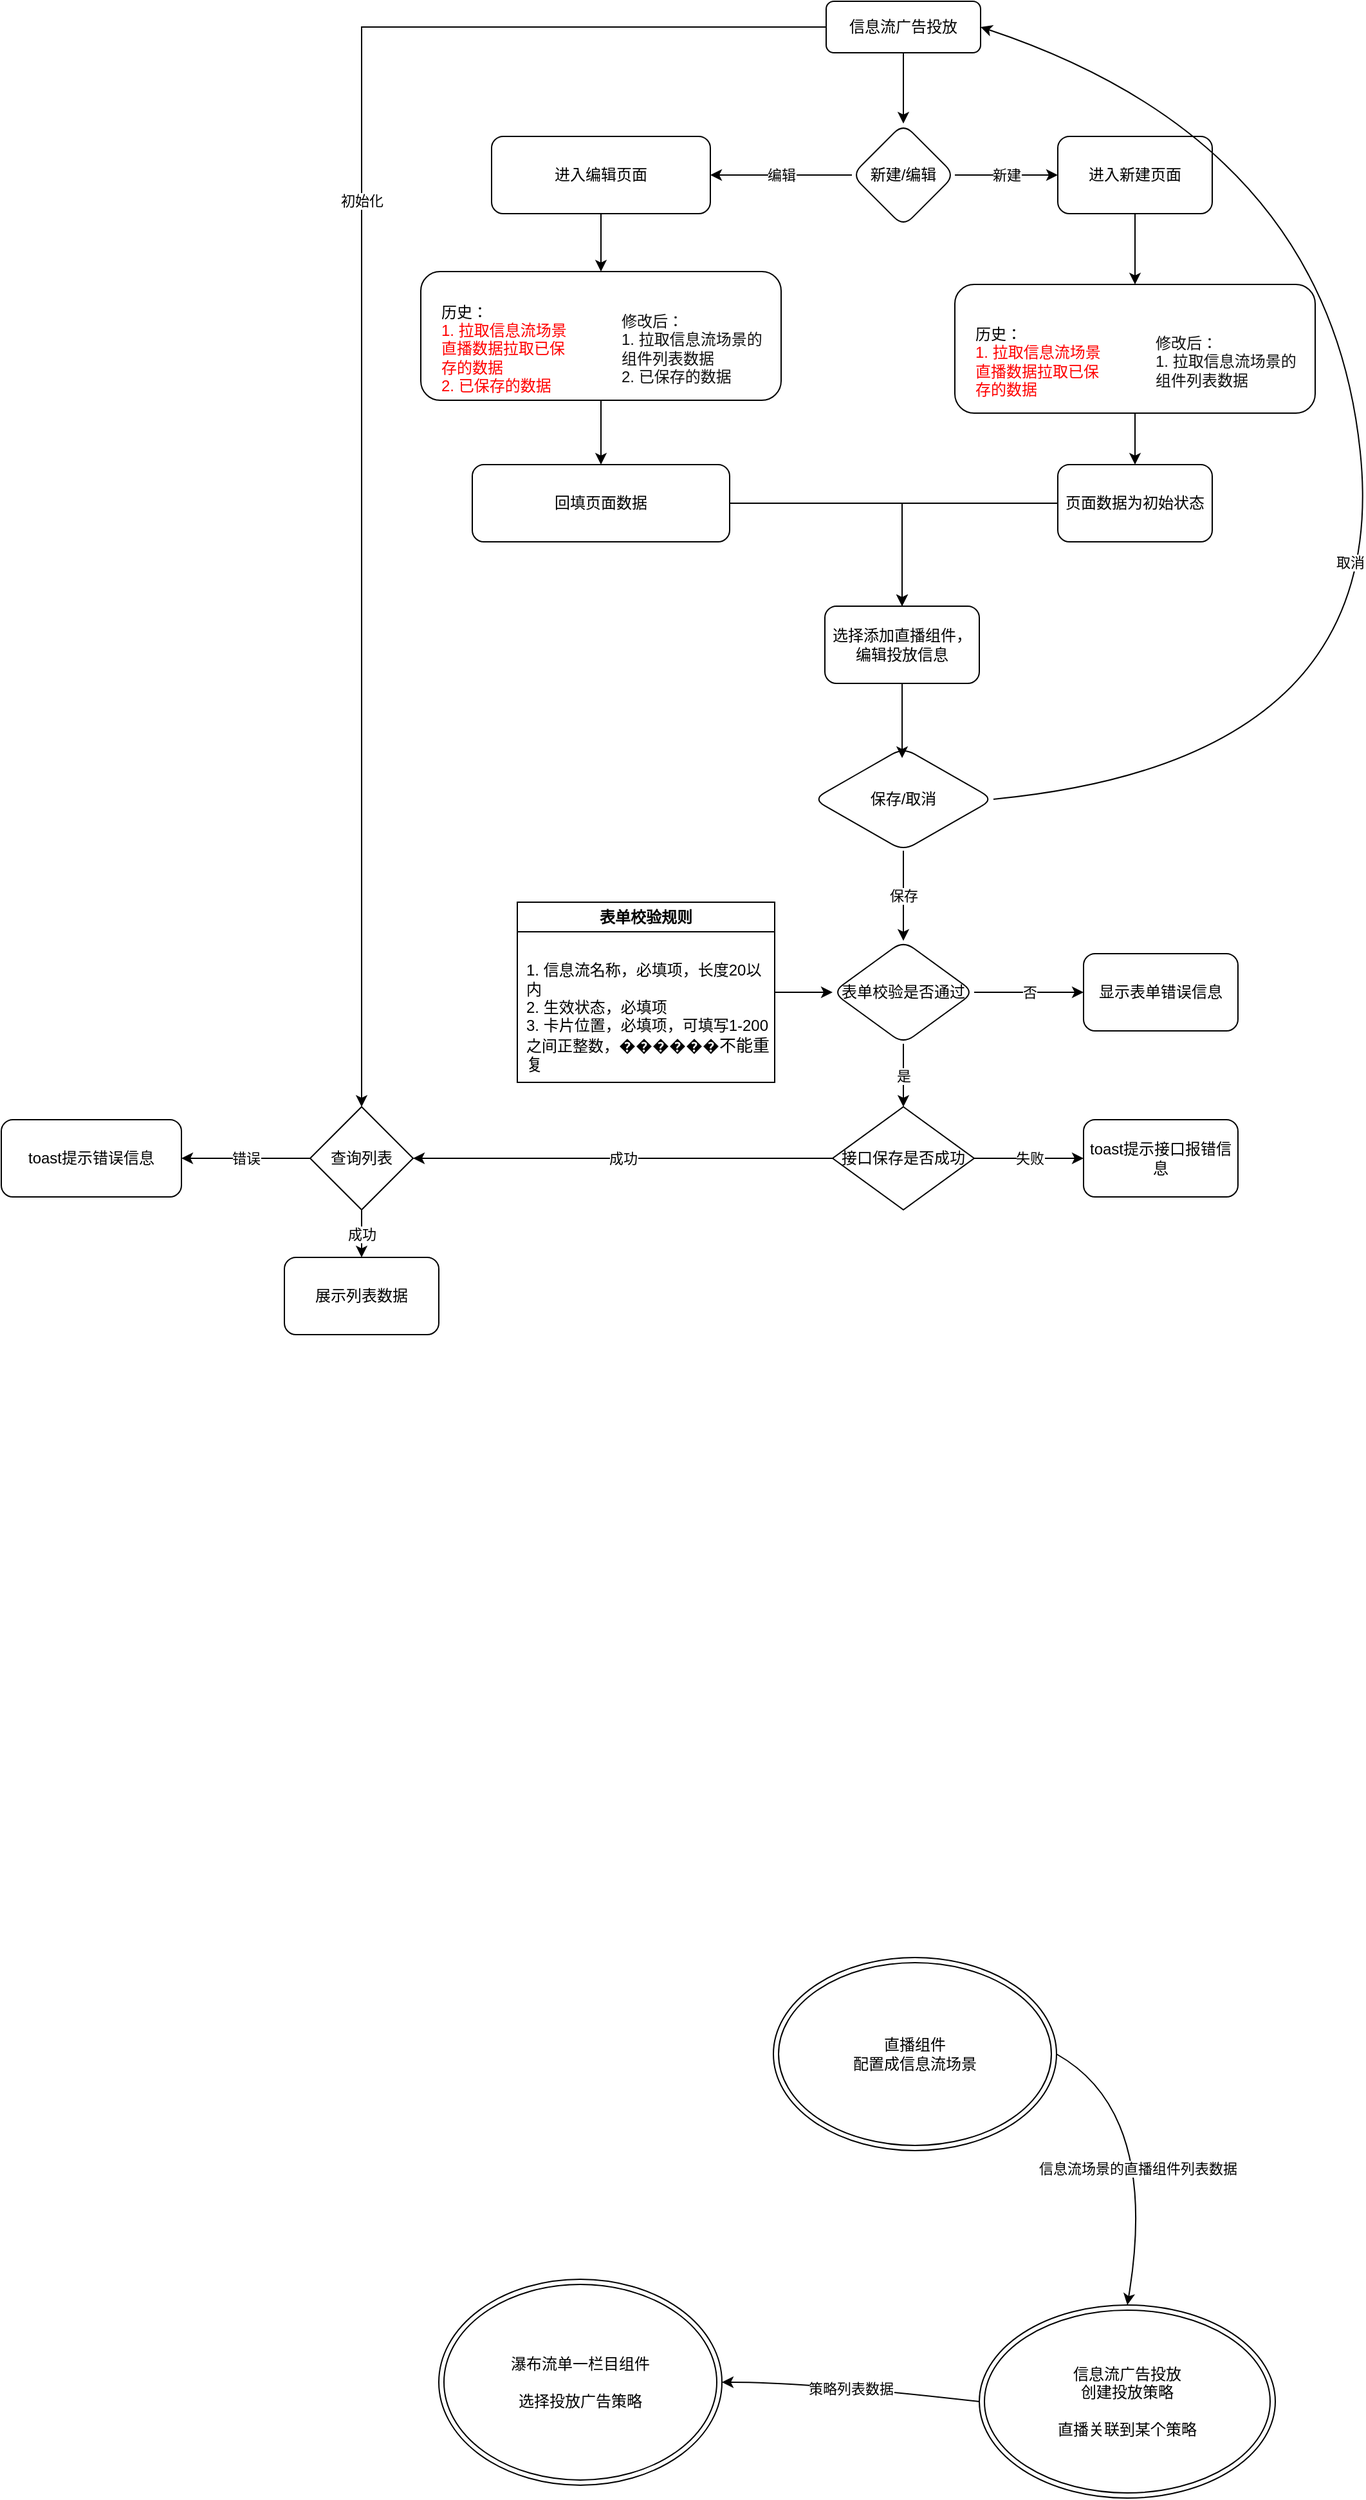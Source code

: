 <mxfile version="24.0.7" type="github">
  <diagram name="第 1 页" id="ZKq8zXLXk0dnEt4Aoh0s">
    <mxGraphModel dx="2261" dy="1927" grid="1" gridSize="10" guides="1" tooltips="1" connect="1" arrows="1" fold="1" page="1" pageScale="1" pageWidth="827" pageHeight="1169" math="0" shadow="0">
      <root>
        <mxCell id="0" />
        <mxCell id="1" parent="0" />
        <mxCell id="HDhsPYsPphgY9-StyKDm-29" value="直播组件&lt;br&gt;配置成信息流场景" style="ellipse;shape=doubleEllipse;whiteSpace=wrap;html=1;" parent="1" vertex="1">
          <mxGeometry x="349" y="1070" width="220" height="150" as="geometry" />
        </mxCell>
        <mxCell id="HDhsPYsPphgY9-StyKDm-30" value="瀑布流单一栏目组件&lt;br&gt;&lt;br&gt;选择投放广告策略" style="ellipse;shape=doubleEllipse;whiteSpace=wrap;html=1;" parent="1" vertex="1">
          <mxGeometry x="89" y="1320" width="220" height="160" as="geometry" />
        </mxCell>
        <mxCell id="HDhsPYsPphgY9-StyKDm-31" value="信息流广告投放&lt;br&gt;创建投放策略&lt;br&gt;&lt;br&gt;直播关联到某个策略" style="ellipse;shape=doubleEllipse;whiteSpace=wrap;html=1;verticalAlign=middle;" parent="1" vertex="1">
          <mxGeometry x="509" y="1340" width="230" height="150" as="geometry" />
        </mxCell>
        <mxCell id="HDhsPYsPphgY9-StyKDm-35" value="" style="curved=1;endArrow=classic;html=1;rounded=0;exitX=1;exitY=0.5;exitDx=0;exitDy=0;entryX=0.5;entryY=0;entryDx=0;entryDy=0;" parent="1" source="HDhsPYsPphgY9-StyKDm-29" target="HDhsPYsPphgY9-StyKDm-31" edge="1">
          <mxGeometry width="50" height="50" relative="1" as="geometry">
            <mxPoint x="649" y="1240" as="sourcePoint" />
            <mxPoint x="699" y="1190" as="targetPoint" />
            <Array as="points">
              <mxPoint x="649" y="1190" />
            </Array>
          </mxGeometry>
        </mxCell>
        <mxCell id="HDhsPYsPphgY9-StyKDm-41" value="信息流场景的直播组件列表数据" style="edgeLabel;html=1;align=center;verticalAlign=middle;resizable=0;points=[];" parent="HDhsPYsPphgY9-StyKDm-35" vertex="1" connectable="0">
          <mxGeometry x="0.127" y="-10" relative="1" as="geometry">
            <mxPoint as="offset" />
          </mxGeometry>
        </mxCell>
        <mxCell id="HDhsPYsPphgY9-StyKDm-38" value="" style="curved=1;endArrow=classic;html=1;rounded=0;entryX=1;entryY=0.5;entryDx=0;entryDy=0;exitX=0;exitY=0.5;exitDx=0;exitDy=0;" parent="1" source="HDhsPYsPphgY9-StyKDm-31" target="HDhsPYsPphgY9-StyKDm-30" edge="1">
          <mxGeometry width="50" height="50" relative="1" as="geometry">
            <mxPoint x="379" y="1450" as="sourcePoint" />
            <mxPoint x="429" y="1400" as="targetPoint" />
            <Array as="points">
              <mxPoint x="379" y="1400" />
            </Array>
          </mxGeometry>
        </mxCell>
        <mxCell id="HDhsPYsPphgY9-StyKDm-39" value="策略列表数据" style="edgeLabel;html=1;align=center;verticalAlign=middle;resizable=0;points=[];" parent="HDhsPYsPphgY9-StyKDm-38" vertex="1" connectable="0">
          <mxGeometry x="0.001" y="2" relative="1" as="geometry">
            <mxPoint y="-1" as="offset" />
          </mxGeometry>
        </mxCell>
        <mxCell id="HDhsPYsPphgY9-StyKDm-42" value="" style="edgeStyle=orthogonalEdgeStyle;rounded=0;orthogonalLoop=1;jettySize=auto;html=1;exitX=0.5;exitY=1;exitDx=0;exitDy=0;" parent="1" source="HDhsPYsPphgY9-StyKDm-45" target="HDhsPYsPphgY9-StyKDm-43" edge="1">
          <mxGeometry relative="1" as="geometry" />
        </mxCell>
        <mxCell id="HDhsPYsPphgY9-StyKDm-43" value="新建/编辑" style="rhombus;whiteSpace=wrap;html=1;rounded=1;glass=0;strokeWidth=1;shadow=0;" parent="1" vertex="1">
          <mxGeometry x="410" y="-355" width="80" height="80" as="geometry" />
        </mxCell>
        <mxCell id="tivRlDreGtwidWBfeTLz-107" value="" style="edgeStyle=orthogonalEdgeStyle;rounded=0;orthogonalLoop=1;jettySize=auto;html=1;" edge="1" parent="1" source="HDhsPYsPphgY9-StyKDm-44" target="tivRlDreGtwidWBfeTLz-104">
          <mxGeometry relative="1" as="geometry" />
        </mxCell>
        <mxCell id="HDhsPYsPphgY9-StyKDm-44" value="进入新建页面" style="rounded=1;whiteSpace=wrap;html=1;glass=0;strokeWidth=1;shadow=0;" parent="1" vertex="1">
          <mxGeometry x="570" y="-345" width="120" height="60" as="geometry" />
        </mxCell>
        <mxCell id="HDhsPYsPphgY9-StyKDm-100" style="edgeStyle=orthogonalEdgeStyle;rounded=0;orthogonalLoop=1;jettySize=auto;html=1;entryX=0.5;entryY=0;entryDx=0;entryDy=0;" parent="1" source="HDhsPYsPphgY9-StyKDm-45" target="HDhsPYsPphgY9-StyKDm-55" edge="1">
          <mxGeometry relative="1" as="geometry">
            <mxPoint x="50" y="-40" as="targetPoint" />
          </mxGeometry>
        </mxCell>
        <mxCell id="HDhsPYsPphgY9-StyKDm-102" value="初始化" style="edgeLabel;html=1;align=center;verticalAlign=middle;resizable=0;points=[];" parent="HDhsPYsPphgY9-StyKDm-100" vertex="1" connectable="0">
          <mxGeometry x="-0.173" relative="1" as="geometry">
            <mxPoint as="offset" />
          </mxGeometry>
        </mxCell>
        <mxCell id="HDhsPYsPphgY9-StyKDm-45" value="信息流广告投放" style="rounded=1;whiteSpace=wrap;html=1;fontSize=12;glass=0;strokeWidth=1;shadow=0;" parent="1" vertex="1">
          <mxGeometry x="390" y="-450" width="120" height="40" as="geometry" />
        </mxCell>
        <mxCell id="tivRlDreGtwidWBfeTLz-101" value="" style="edgeStyle=orthogonalEdgeStyle;rounded=0;orthogonalLoop=1;jettySize=auto;html=1;" edge="1" parent="1" source="HDhsPYsPphgY9-StyKDm-46" target="tivRlDreGtwidWBfeTLz-94">
          <mxGeometry relative="1" as="geometry" />
        </mxCell>
        <mxCell id="HDhsPYsPphgY9-StyKDm-46" value="进入编辑页面" style="rounded=1;whiteSpace=wrap;html=1;glass=0;strokeWidth=1;shadow=0;" parent="1" vertex="1">
          <mxGeometry x="130" y="-345" width="170" height="60" as="geometry" />
        </mxCell>
        <mxCell id="HDhsPYsPphgY9-StyKDm-47" value="保存/取消" style="rhombus;whiteSpace=wrap;html=1;rounded=1;glass=0;strokeWidth=1;shadow=0;" parent="1" vertex="1">
          <mxGeometry x="380" y="130" width="140" height="80" as="geometry" />
        </mxCell>
        <mxCell id="HDhsPYsPphgY9-StyKDm-48" value="表单校验是否通过" style="rhombus;whiteSpace=wrap;html=1;rounded=1;glass=0;strokeWidth=1;shadow=0;" parent="1" vertex="1">
          <mxGeometry x="395" y="280" width="110" height="80" as="geometry" />
        </mxCell>
        <mxCell id="HDhsPYsPphgY9-StyKDm-49" value="接口保存是否成功" style="rhombus;whiteSpace=wrap;html=1;" parent="1" vertex="1">
          <mxGeometry x="395" y="409" width="110" height="80" as="geometry" />
        </mxCell>
        <mxCell id="HDhsPYsPphgY9-StyKDm-51" value="显示表单错误信息" style="whiteSpace=wrap;html=1;rounded=1;glass=0;strokeWidth=1;shadow=0;" parent="1" vertex="1">
          <mxGeometry x="590" y="290" width="120" height="60" as="geometry" />
        </mxCell>
        <mxCell id="HDhsPYsPphgY9-StyKDm-52" value="toast提示接口报错信息" style="rounded=1;whiteSpace=wrap;html=1;" parent="1" vertex="1">
          <mxGeometry x="590" y="419" width="120" height="60" as="geometry" />
        </mxCell>
        <mxCell id="HDhsPYsPphgY9-StyKDm-55" value="查询列表" style="rhombus;whiteSpace=wrap;html=1;" parent="1" vertex="1">
          <mxGeometry x="-11" y="409" width="80" height="80" as="geometry" />
        </mxCell>
        <mxCell id="HDhsPYsPphgY9-StyKDm-56" value="toast提示错误信息" style="whiteSpace=wrap;html=1;rounded=1;" parent="1" vertex="1">
          <mxGeometry x="-251" y="419" width="140" height="60" as="geometry" />
        </mxCell>
        <mxCell id="HDhsPYsPphgY9-StyKDm-57" value="展示列表数据" style="rounded=1;whiteSpace=wrap;html=1;" parent="1" vertex="1">
          <mxGeometry x="-31" y="526" width="120" height="60" as="geometry" />
        </mxCell>
        <mxCell id="HDhsPYsPphgY9-StyKDm-58" value="" style="endArrow=classic;html=1;rounded=0;edgeStyle=orthogonalEdgeStyle;exitX=0;exitY=0.5;exitDx=0;exitDy=0;entryX=1;entryY=0.5;entryDx=0;entryDy=0;" parent="1" source="HDhsPYsPphgY9-StyKDm-55" target="HDhsPYsPphgY9-StyKDm-56" edge="1">
          <mxGeometry relative="1" as="geometry">
            <mxPoint x="289" y="356" as="sourcePoint" />
            <mxPoint x="369" y="356" as="targetPoint" />
          </mxGeometry>
        </mxCell>
        <mxCell id="HDhsPYsPphgY9-StyKDm-59" value="错误" style="edgeLabel;resizable=0;html=1;align=center;verticalAlign=middle;" parent="HDhsPYsPphgY9-StyKDm-58" connectable="0" vertex="1">
          <mxGeometry relative="1" as="geometry" />
        </mxCell>
        <mxCell id="HDhsPYsPphgY9-StyKDm-60" value="" style="endArrow=classic;html=1;rounded=0;edgeStyle=orthogonalEdgeStyle;exitX=0.5;exitY=1;exitDx=0;exitDy=0;entryX=0.5;entryY=0;entryDx=0;entryDy=0;" parent="1" source="HDhsPYsPphgY9-StyKDm-55" target="HDhsPYsPphgY9-StyKDm-57" edge="1">
          <mxGeometry relative="1" as="geometry">
            <mxPoint x="289" y="356" as="sourcePoint" />
            <mxPoint x="389" y="356" as="targetPoint" />
          </mxGeometry>
        </mxCell>
        <mxCell id="HDhsPYsPphgY9-StyKDm-61" value="成功" style="edgeLabel;resizable=0;html=1;align=center;verticalAlign=middle;" parent="HDhsPYsPphgY9-StyKDm-60" connectable="0" vertex="1">
          <mxGeometry relative="1" as="geometry" />
        </mxCell>
        <mxCell id="HDhsPYsPphgY9-StyKDm-62" value="" style="endArrow=classic;html=1;rounded=0;edgeStyle=orthogonalEdgeStyle;exitX=0;exitY=0.5;exitDx=0;exitDy=0;entryX=1;entryY=0.5;entryDx=0;entryDy=0;" parent="1" source="HDhsPYsPphgY9-StyKDm-43" target="HDhsPYsPphgY9-StyKDm-46" edge="1">
          <mxGeometry relative="1" as="geometry">
            <mxPoint x="440" y="-55" as="sourcePoint" />
            <mxPoint x="540" y="-55" as="targetPoint" />
          </mxGeometry>
        </mxCell>
        <mxCell id="HDhsPYsPphgY9-StyKDm-63" value="编辑" style="edgeLabel;resizable=0;html=1;align=center;verticalAlign=middle;" parent="HDhsPYsPphgY9-StyKDm-62" connectable="0" vertex="1">
          <mxGeometry relative="1" as="geometry" />
        </mxCell>
        <mxCell id="HDhsPYsPphgY9-StyKDm-65" value="" style="endArrow=classic;html=1;rounded=0;edgeStyle=orthogonalEdgeStyle;exitX=1;exitY=0.5;exitDx=0;exitDy=0;entryX=0;entryY=0.5;entryDx=0;entryDy=0;" parent="1" source="HDhsPYsPphgY9-StyKDm-49" target="HDhsPYsPphgY9-StyKDm-52" edge="1">
          <mxGeometry relative="1" as="geometry">
            <mxPoint x="440" y="389" as="sourcePoint" />
            <mxPoint x="540" y="474" as="targetPoint" />
          </mxGeometry>
        </mxCell>
        <mxCell id="HDhsPYsPphgY9-StyKDm-66" value="失败" style="edgeLabel;resizable=0;html=1;align=center;verticalAlign=middle;" parent="HDhsPYsPphgY9-StyKDm-65" connectable="0" vertex="1">
          <mxGeometry relative="1" as="geometry" />
        </mxCell>
        <mxCell id="HDhsPYsPphgY9-StyKDm-67" value="" style="endArrow=classic;html=1;rounded=0;edgeStyle=orthogonalEdgeStyle;exitX=1;exitY=0.5;exitDx=0;exitDy=0;entryX=0;entryY=0.5;entryDx=0;entryDy=0;" parent="1" source="HDhsPYsPphgY9-StyKDm-48" target="HDhsPYsPphgY9-StyKDm-51" edge="1">
          <mxGeometry relative="1" as="geometry">
            <mxPoint x="440" y="350" as="sourcePoint" />
            <mxPoint x="540" y="350" as="targetPoint" />
          </mxGeometry>
        </mxCell>
        <mxCell id="HDhsPYsPphgY9-StyKDm-68" value="否" style="edgeLabel;resizable=0;html=1;align=center;verticalAlign=middle;" parent="HDhsPYsPphgY9-StyKDm-67" connectable="0" vertex="1">
          <mxGeometry relative="1" as="geometry" />
        </mxCell>
        <mxCell id="HDhsPYsPphgY9-StyKDm-71" value="" style="endArrow=classic;html=1;rounded=0;edgeStyle=orthogonalEdgeStyle;exitX=1;exitY=0.5;exitDx=0;exitDy=0;entryX=0;entryY=0.5;entryDx=0;entryDy=0;" parent="1" source="HDhsPYsPphgY9-StyKDm-43" target="HDhsPYsPphgY9-StyKDm-44" edge="1">
          <mxGeometry relative="1" as="geometry">
            <mxPoint x="440" y="-55" as="sourcePoint" />
            <mxPoint x="540" y="-55" as="targetPoint" />
          </mxGeometry>
        </mxCell>
        <mxCell id="HDhsPYsPphgY9-StyKDm-72" value="新建" style="edgeLabel;resizable=0;html=1;align=center;verticalAlign=middle;" parent="HDhsPYsPphgY9-StyKDm-71" connectable="0" vertex="1">
          <mxGeometry relative="1" as="geometry" />
        </mxCell>
        <mxCell id="HDhsPYsPphgY9-StyKDm-75" value="" style="endArrow=classic;html=1;rounded=0;edgeStyle=orthogonalEdgeStyle;exitX=0.5;exitY=1;exitDx=0;exitDy=0;entryX=0.5;entryY=0;entryDx=0;entryDy=0;" parent="1" source="HDhsPYsPphgY9-StyKDm-47" target="HDhsPYsPphgY9-StyKDm-48" edge="1">
          <mxGeometry relative="1" as="geometry">
            <mxPoint x="440" y="350" as="sourcePoint" />
            <mxPoint x="540" y="350" as="targetPoint" />
          </mxGeometry>
        </mxCell>
        <mxCell id="HDhsPYsPphgY9-StyKDm-76" value="保存" style="edgeLabel;resizable=0;html=1;align=center;verticalAlign=middle;" parent="HDhsPYsPphgY9-StyKDm-75" connectable="0" vertex="1">
          <mxGeometry relative="1" as="geometry" />
        </mxCell>
        <mxCell id="HDhsPYsPphgY9-StyKDm-77" value="" style="endArrow=classic;html=1;rounded=0;edgeStyle=orthogonalEdgeStyle;exitX=0.5;exitY=1;exitDx=0;exitDy=0;entryX=0.5;entryY=0;entryDx=0;entryDy=0;" parent="1" source="HDhsPYsPphgY9-StyKDm-48" target="HDhsPYsPphgY9-StyKDm-49" edge="1">
          <mxGeometry relative="1" as="geometry">
            <mxPoint x="440" y="200" as="sourcePoint" />
            <mxPoint x="540" y="200" as="targetPoint" />
          </mxGeometry>
        </mxCell>
        <mxCell id="HDhsPYsPphgY9-StyKDm-78" value="是" style="edgeLabel;resizable=0;html=1;align=center;verticalAlign=middle;" parent="HDhsPYsPphgY9-StyKDm-77" connectable="0" vertex="1">
          <mxGeometry relative="1" as="geometry" />
        </mxCell>
        <mxCell id="HDhsPYsPphgY9-StyKDm-79" value="" style="endArrow=classic;html=1;rounded=0;edgeStyle=orthogonalEdgeStyle;exitX=0;exitY=0.5;exitDx=0;exitDy=0;entryX=1;entryY=0.5;entryDx=0;entryDy=0;" parent="1" source="HDhsPYsPphgY9-StyKDm-49" target="HDhsPYsPphgY9-StyKDm-55" edge="1">
          <mxGeometry relative="1" as="geometry">
            <mxPoint x="440" y="539" as="sourcePoint" />
            <mxPoint x="80" y="599" as="targetPoint" />
          </mxGeometry>
        </mxCell>
        <mxCell id="HDhsPYsPphgY9-StyKDm-80" value="成功" style="edgeLabel;resizable=0;html=1;align=center;verticalAlign=middle;" parent="HDhsPYsPphgY9-StyKDm-79" connectable="0" vertex="1">
          <mxGeometry relative="1" as="geometry" />
        </mxCell>
        <mxCell id="HDhsPYsPphgY9-StyKDm-107" value="" style="curved=1;endArrow=classic;html=1;rounded=0;entryX=1;entryY=0.5;entryDx=0;entryDy=0;exitX=1;exitY=0.5;exitDx=0;exitDy=0;" parent="1" source="HDhsPYsPphgY9-StyKDm-47" target="HDhsPYsPphgY9-StyKDm-45" edge="1">
          <mxGeometry width="50" height="50" relative="1" as="geometry">
            <mxPoint x="300" y="10" as="sourcePoint" />
            <mxPoint x="350" y="-40" as="targetPoint" />
            <Array as="points">
              <mxPoint x="830" y="140" />
              <mxPoint x="780" y="-340" />
            </Array>
          </mxGeometry>
        </mxCell>
        <mxCell id="HDhsPYsPphgY9-StyKDm-108" value="取消" style="edgeLabel;html=1;align=center;verticalAlign=middle;resizable=0;points=[];" parent="HDhsPYsPphgY9-StyKDm-107" vertex="1" connectable="0">
          <mxGeometry x="-0.131" y="17" relative="1" as="geometry">
            <mxPoint as="offset" />
          </mxGeometry>
        </mxCell>
        <mxCell id="HDhsPYsPphgY9-StyKDm-120" value="" style="edgeStyle=orthogonalEdgeStyle;rounded=0;orthogonalLoop=1;jettySize=auto;html=1;" parent="1" source="HDhsPYsPphgY9-StyKDm-110" target="HDhsPYsPphgY9-StyKDm-119" edge="1">
          <mxGeometry relative="1" as="geometry" />
        </mxCell>
        <mxCell id="HDhsPYsPphgY9-StyKDm-110" value="回填页面数据&lt;br&gt;" style="rounded=1;whiteSpace=wrap;html=1;glass=0;strokeWidth=1;shadow=0;" parent="1" vertex="1">
          <mxGeometry x="115" y="-90" width="200" height="60" as="geometry" />
        </mxCell>
        <mxCell id="HDhsPYsPphgY9-StyKDm-122" style="edgeStyle=orthogonalEdgeStyle;rounded=0;orthogonalLoop=1;jettySize=auto;html=1;entryX=0.5;entryY=0;entryDx=0;entryDy=0;" parent="1" source="HDhsPYsPphgY9-StyKDm-112" target="HDhsPYsPphgY9-StyKDm-119" edge="1">
          <mxGeometry relative="1" as="geometry" />
        </mxCell>
        <mxCell id="HDhsPYsPphgY9-StyKDm-112" value="页面数据为初始状态" style="rounded=1;whiteSpace=wrap;html=1;glass=0;strokeWidth=1;shadow=0;" parent="1" vertex="1">
          <mxGeometry x="570" y="-90" width="120" height="60" as="geometry" />
        </mxCell>
        <mxCell id="HDhsPYsPphgY9-StyKDm-119" value="选择添加直播组件，编辑投放信息" style="rounded=1;whiteSpace=wrap;html=1;glass=0;strokeWidth=1;shadow=0;" parent="1" vertex="1">
          <mxGeometry x="389" y="20" width="120" height="60" as="geometry" />
        </mxCell>
        <mxCell id="HDhsPYsPphgY9-StyKDm-121" style="edgeStyle=orthogonalEdgeStyle;rounded=0;orthogonalLoop=1;jettySize=auto;html=1;entryX=0.493;entryY=0.1;entryDx=0;entryDy=0;entryPerimeter=0;" parent="1" source="HDhsPYsPphgY9-StyKDm-119" target="HDhsPYsPphgY9-StyKDm-47" edge="1">
          <mxGeometry relative="1" as="geometry" />
        </mxCell>
        <mxCell id="HDhsPYsPphgY9-StyKDm-125" style="edgeStyle=orthogonalEdgeStyle;rounded=0;orthogonalLoop=1;jettySize=auto;html=1;entryX=0;entryY=0.5;entryDx=0;entryDy=0;" parent="1" source="HDhsPYsPphgY9-StyKDm-123" target="HDhsPYsPphgY9-StyKDm-48" edge="1">
          <mxGeometry relative="1" as="geometry" />
        </mxCell>
        <mxCell id="HDhsPYsPphgY9-StyKDm-123" value="表单校验规则" style="swimlane;whiteSpace=wrap;html=1;" parent="1" vertex="1">
          <mxGeometry x="150" y="250" width="200" height="140" as="geometry">
            <mxRectangle x="150" y="270" width="110" height="30" as="alternateBounds" />
          </mxGeometry>
        </mxCell>
        <mxCell id="HDhsPYsPphgY9-StyKDm-124" value="1. 信息流名称，必填项，长度20以内&lt;br&gt;2. 生效状态，必填项&lt;br&gt;3.&amp;nbsp;卡片位置，必填项，可填写1-200之间正整数，&lt;span style=&quot;font-size: 13px; font-family: AppleColorEmoji, &amp;quot;Apple Color Emoji&amp;quot;;&quot;&gt;������&lt;/span&gt;&lt;span style=&quot;font-size: 13px; font-family: PingFangSC-Regular, &amp;quot;PingFang SC&amp;quot;;&quot;&gt;不能重复&lt;/span&gt;&lt;br&gt;&lt;div&gt;&lt;/div&gt;" style="text;strokeColor=none;fillColor=none;align=left;verticalAlign=middle;spacingLeft=4;spacingRight=4;overflow=hidden;points=[[0,0.5],[1,0.5]];portConstraint=eastwest;rotatable=0;whiteSpace=wrap;html=1;" parent="HDhsPYsPphgY9-StyKDm-123" vertex="1">
          <mxGeometry x="1" y="40" width="200" height="100" as="geometry" />
        </mxCell>
        <mxCell id="tivRlDreGtwidWBfeTLz-102" value="" style="edgeStyle=orthogonalEdgeStyle;rounded=0;orthogonalLoop=1;jettySize=auto;html=1;" edge="1" parent="1" source="tivRlDreGtwidWBfeTLz-94" target="HDhsPYsPphgY9-StyKDm-110">
          <mxGeometry relative="1" as="geometry" />
        </mxCell>
        <mxCell id="tivRlDreGtwidWBfeTLz-94" value="" style="rounded=1;whiteSpace=wrap;html=1;" vertex="1" parent="1">
          <mxGeometry x="75" y="-240" width="280" height="100" as="geometry" />
        </mxCell>
        <mxCell id="tivRlDreGtwidWBfeTLz-99" value="&lt;span style=&quot;text-align: center; text-wrap: nowrap;&quot;&gt;历史：&lt;/span&gt;&lt;div style=&quot;text-align: center; text-wrap: nowrap;&quot;&gt;&lt;div style=&quot;color: rgb(255, 0, 0); text-align: left; text-wrap: wrap;&quot;&gt;&lt;span style=&quot;text-align: center;&quot;&gt;1. 拉取信息流场景直播数据拉取已保存的数据&lt;/span&gt;&lt;br&gt;&lt;/div&gt;&lt;div style=&quot;color: rgb(255, 0, 0); text-align: left; text-wrap: wrap;&quot;&gt;&lt;span style=&quot;text-align: center;&quot;&gt;2.&amp;nbsp;&lt;/span&gt;&lt;span style=&quot;text-align: center; background-color: initial;&quot;&gt;已保存的数据&lt;/span&gt;&lt;/div&gt;&lt;/div&gt;" style="text;strokeColor=none;fillColor=none;html=1;whiteSpace=wrap;verticalAlign=middle;overflow=hidden;" vertex="1" parent="1">
          <mxGeometry x="89" y="-220" width="100" height="80" as="geometry" />
        </mxCell>
        <mxCell id="tivRlDreGtwidWBfeTLz-100" value="&lt;div style=&quot;&quot;&gt;&lt;span style=&quot;background-color: initial; text-wrap: nowrap;&quot;&gt;修改后：&lt;/span&gt;&lt;/div&gt;&lt;div style=&quot;text-wrap: nowrap;&quot;&gt;&lt;div style=&quot;text-wrap: wrap;&quot;&gt;&lt;span style=&quot;&quot;&gt;1. 拉取信息流场景的组件列表数据&lt;/span&gt;&lt;br&gt;&lt;/div&gt;&lt;div style=&quot;text-wrap: wrap;&quot;&gt;&lt;span style=&quot;&quot;&gt;2.&amp;nbsp;&lt;/span&gt;&lt;span style=&quot;background-color: initial;&quot;&gt;已保存的数据&lt;/span&gt;&lt;/div&gt;&lt;/div&gt;" style="text;strokeColor=none;fillColor=none;html=1;whiteSpace=wrap;verticalAlign=middle;overflow=hidden;fontColor=#121212;align=left;" vertex="1" parent="1">
          <mxGeometry x="229" y="-220" width="120" height="80" as="geometry" />
        </mxCell>
        <mxCell id="tivRlDreGtwidWBfeTLz-108" value="" style="edgeStyle=orthogonalEdgeStyle;rounded=0;orthogonalLoop=1;jettySize=auto;html=1;" edge="1" parent="1" source="tivRlDreGtwidWBfeTLz-104" target="HDhsPYsPphgY9-StyKDm-112">
          <mxGeometry relative="1" as="geometry" />
        </mxCell>
        <mxCell id="tivRlDreGtwidWBfeTLz-104" value="" style="rounded=1;whiteSpace=wrap;html=1;" vertex="1" parent="1">
          <mxGeometry x="490" y="-230" width="280" height="100" as="geometry" />
        </mxCell>
        <mxCell id="tivRlDreGtwidWBfeTLz-105" value="&lt;span style=&quot;text-align: center; text-wrap: nowrap;&quot;&gt;历史：&lt;/span&gt;&lt;div style=&quot;text-align: center; text-wrap: nowrap;&quot;&gt;&lt;div style=&quot;color: rgb(255, 0, 0); text-align: left; text-wrap: wrap;&quot;&gt;&lt;span style=&quot;text-align: center;&quot;&gt;1. 拉取信息流场景直播数据拉取已保存的数据&lt;/span&gt;&lt;/div&gt;&lt;/div&gt;" style="text;strokeColor=none;fillColor=none;html=1;whiteSpace=wrap;verticalAlign=middle;overflow=hidden;" vertex="1" parent="1">
          <mxGeometry x="504" y="-210" width="100" height="80" as="geometry" />
        </mxCell>
        <mxCell id="tivRlDreGtwidWBfeTLz-106" value="&lt;div style=&quot;&quot;&gt;&lt;span style=&quot;background-color: initial; text-wrap: nowrap;&quot;&gt;修改后：&lt;/span&gt;&lt;/div&gt;&lt;div style=&quot;text-wrap: nowrap;&quot;&gt;&lt;div style=&quot;text-wrap: wrap;&quot;&gt;&lt;span style=&quot;&quot;&gt;1. 拉取信息流场景的组件列表数据&lt;/span&gt;&lt;/div&gt;&lt;/div&gt;" style="text;strokeColor=none;fillColor=none;html=1;whiteSpace=wrap;verticalAlign=middle;overflow=hidden;fontColor=#121212;align=left;" vertex="1" parent="1">
          <mxGeometry x="644" y="-210" width="120" height="80" as="geometry" />
        </mxCell>
      </root>
    </mxGraphModel>
  </diagram>
</mxfile>
